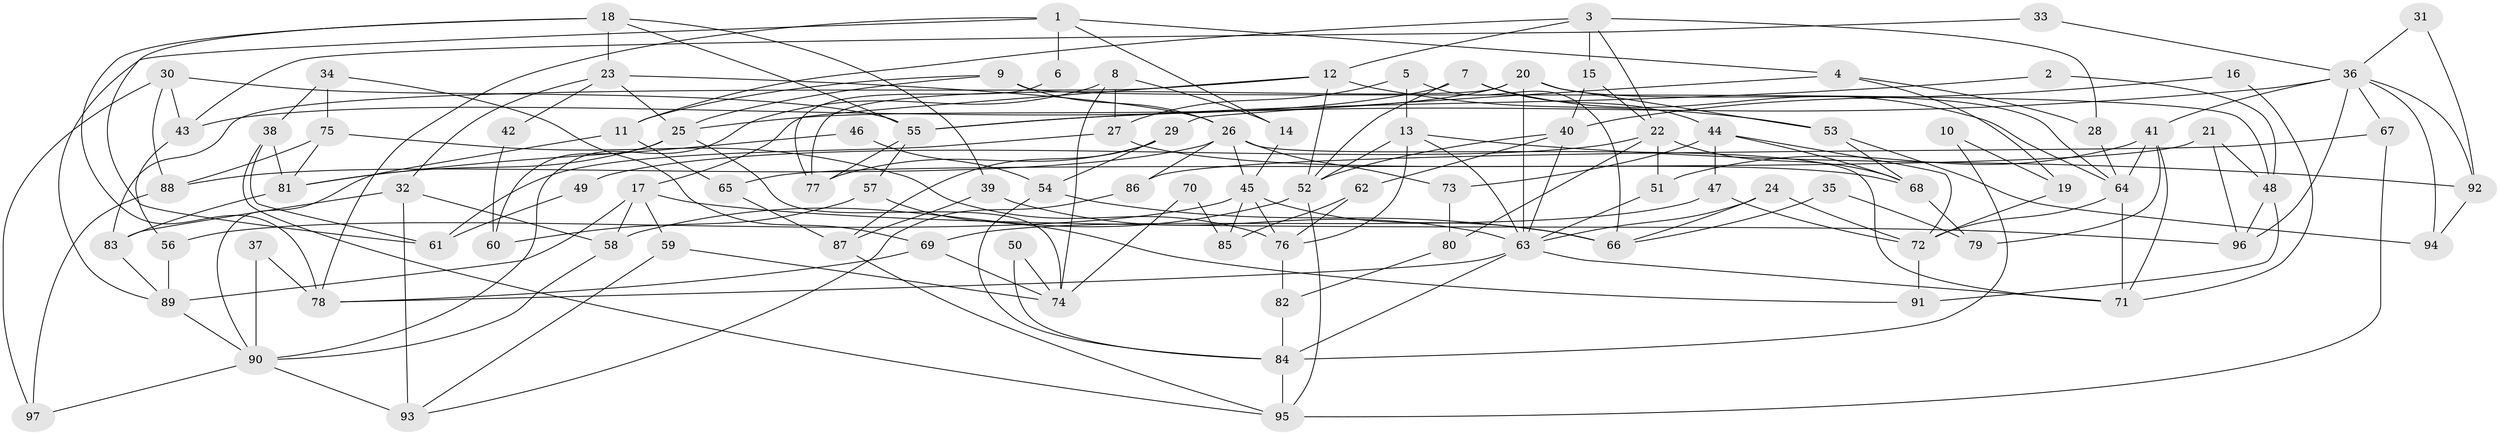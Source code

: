 // Generated by graph-tools (version 1.1) at 2025/15/03/09/25 04:15:15]
// undirected, 97 vertices, 194 edges
graph export_dot {
graph [start="1"]
  node [color=gray90,style=filled];
  1;
  2;
  3;
  4;
  5;
  6;
  7;
  8;
  9;
  10;
  11;
  12;
  13;
  14;
  15;
  16;
  17;
  18;
  19;
  20;
  21;
  22;
  23;
  24;
  25;
  26;
  27;
  28;
  29;
  30;
  31;
  32;
  33;
  34;
  35;
  36;
  37;
  38;
  39;
  40;
  41;
  42;
  43;
  44;
  45;
  46;
  47;
  48;
  49;
  50;
  51;
  52;
  53;
  54;
  55;
  56;
  57;
  58;
  59;
  60;
  61;
  62;
  63;
  64;
  65;
  66;
  67;
  68;
  69;
  70;
  71;
  72;
  73;
  74;
  75;
  76;
  77;
  78;
  79;
  80;
  81;
  82;
  83;
  84;
  85;
  86;
  87;
  88;
  89;
  90;
  91;
  92;
  93;
  94;
  95;
  96;
  97;
  1 -- 14;
  1 -- 78;
  1 -- 4;
  1 -- 6;
  1 -- 89;
  2 -- 48;
  2 -- 55;
  3 -- 11;
  3 -- 12;
  3 -- 15;
  3 -- 22;
  3 -- 28;
  4 -- 28;
  4 -- 19;
  4 -- 29;
  5 -- 13;
  5 -- 66;
  5 -- 27;
  6 -- 77;
  7 -- 64;
  7 -- 44;
  7 -- 43;
  7 -- 52;
  8 -- 90;
  8 -- 27;
  8 -- 14;
  8 -- 74;
  9 -- 26;
  9 -- 25;
  9 -- 11;
  9 -- 48;
  10 -- 19;
  10 -- 84;
  11 -- 90;
  11 -- 65;
  12 -- 17;
  12 -- 52;
  12 -- 53;
  12 -- 83;
  13 -- 92;
  13 -- 76;
  13 -- 52;
  13 -- 63;
  14 -- 45;
  15 -- 22;
  15 -- 40;
  16 -- 40;
  16 -- 71;
  17 -- 89;
  17 -- 58;
  17 -- 59;
  17 -- 96;
  18 -- 61;
  18 -- 55;
  18 -- 23;
  18 -- 39;
  18 -- 78;
  19 -- 72;
  20 -- 63;
  20 -- 25;
  20 -- 53;
  20 -- 64;
  20 -- 77;
  21 -- 65;
  21 -- 96;
  21 -- 48;
  22 -- 51;
  22 -- 49;
  22 -- 68;
  22 -- 80;
  23 -- 32;
  23 -- 25;
  23 -- 26;
  23 -- 42;
  24 -- 63;
  24 -- 72;
  24 -- 66;
  25 -- 74;
  25 -- 60;
  25 -- 81;
  26 -- 71;
  26 -- 45;
  26 -- 73;
  26 -- 86;
  26 -- 88;
  27 -- 68;
  27 -- 61;
  28 -- 64;
  29 -- 77;
  29 -- 54;
  29 -- 87;
  30 -- 97;
  30 -- 43;
  30 -- 55;
  30 -- 88;
  31 -- 92;
  31 -- 36;
  32 -- 83;
  32 -- 58;
  32 -- 93;
  33 -- 43;
  33 -- 36;
  34 -- 75;
  34 -- 69;
  34 -- 38;
  35 -- 79;
  35 -- 66;
  36 -- 67;
  36 -- 96;
  36 -- 41;
  36 -- 55;
  36 -- 92;
  36 -- 94;
  37 -- 90;
  37 -- 78;
  38 -- 95;
  38 -- 61;
  38 -- 81;
  39 -- 63;
  39 -- 87;
  40 -- 52;
  40 -- 62;
  40 -- 63;
  41 -- 71;
  41 -- 51;
  41 -- 64;
  41 -- 79;
  42 -- 60;
  43 -- 56;
  44 -- 73;
  44 -- 68;
  44 -- 47;
  44 -- 72;
  45 -- 66;
  45 -- 56;
  45 -- 76;
  45 -- 85;
  46 -- 54;
  46 -- 81;
  47 -- 72;
  47 -- 69;
  48 -- 91;
  48 -- 96;
  49 -- 61;
  50 -- 84;
  50 -- 74;
  51 -- 63;
  52 -- 58;
  52 -- 95;
  53 -- 68;
  53 -- 94;
  54 -- 84;
  54 -- 66;
  55 -- 57;
  55 -- 77;
  56 -- 89;
  57 -- 91;
  57 -- 60;
  58 -- 90;
  59 -- 74;
  59 -- 93;
  62 -- 76;
  62 -- 85;
  63 -- 71;
  63 -- 78;
  63 -- 84;
  64 -- 71;
  64 -- 72;
  65 -- 87;
  67 -- 86;
  67 -- 95;
  68 -- 79;
  69 -- 78;
  69 -- 74;
  70 -- 74;
  70 -- 85;
  72 -- 91;
  73 -- 80;
  75 -- 88;
  75 -- 81;
  75 -- 76;
  76 -- 82;
  80 -- 82;
  81 -- 83;
  82 -- 84;
  83 -- 89;
  84 -- 95;
  86 -- 93;
  87 -- 95;
  88 -- 97;
  89 -- 90;
  90 -- 93;
  90 -- 97;
  92 -- 94;
}
